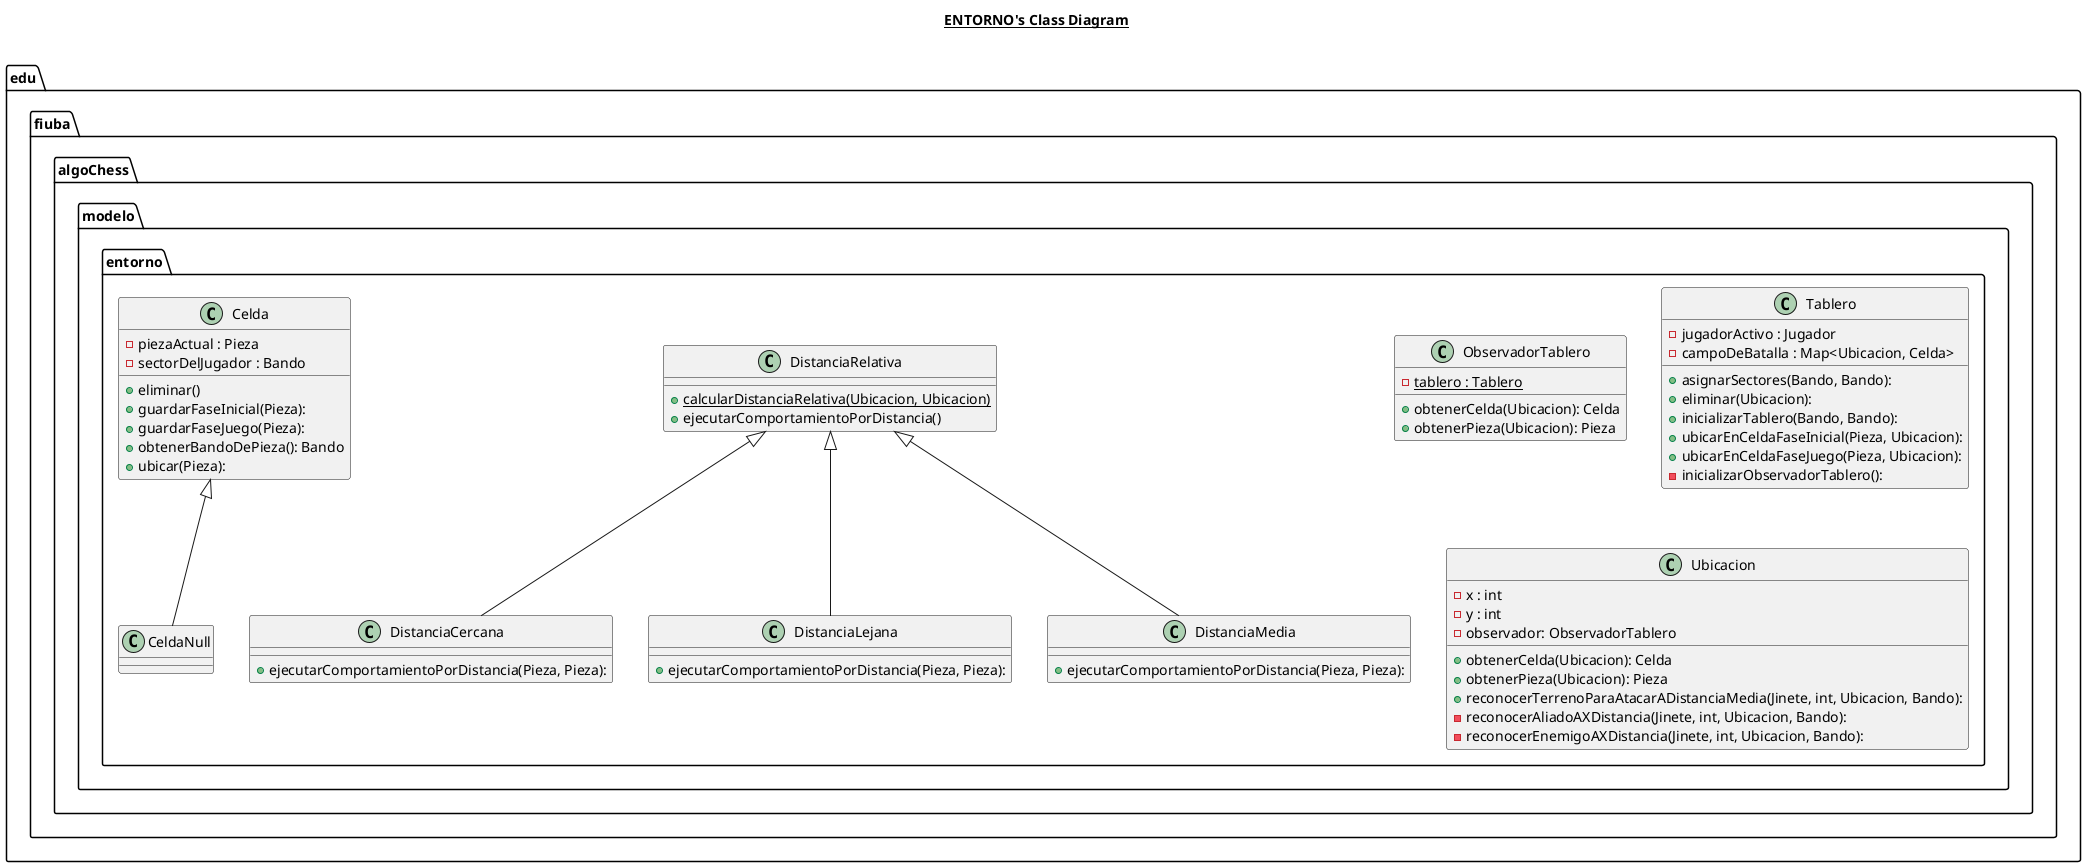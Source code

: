 @startuml

title __ENTORNO's Class Diagram__\n

      class edu.fiuba.algoChess.modelo.entorno.Celda {
          - piezaActual : Pieza
          - sectorDelJugador : Bando
          + eliminar()
          + guardarFaseInicial(Pieza):
          + guardarFaseJuego(Pieza):
          + obtenerBandoDePieza(): Bando
          + ubicar(Pieza):
      }

      class edu.fiuba.algoChess.modelo.entorno.CeldaNull {
      }

      class edu.fiuba.algoChess.modelo.entorno.DistanciaCercana {
          + ejecutarComportamientoPorDistancia(Pieza, Pieza):
      }

      class edu.fiuba.algoChess.modelo.entorno.DistanciaLejana {
          + ejecutarComportamientoPorDistancia(Pieza, Pieza):
      }

      class edu.fiuba.algoChess.modelo.entorno.DistanciaMedia {
          + ejecutarComportamientoPorDistancia(Pieza, Pieza):
      }

      class edu.fiuba.algoChess.modelo.entorno.DistanciaRelativa {
          {static} + calcularDistanciaRelativa(Ubicacion, Ubicacion)
          + ejecutarComportamientoPorDistancia()
      }

      class edu.fiuba.algoChess.modelo.entorno.ObservadorTablero {
          {static} - tablero : Tablero
          + obtenerCelda(Ubicacion): Celda
          + obtenerPieza(Ubicacion): Pieza
      }

      class edu.fiuba.algoChess.modelo.entorno.Tablero {
          - jugadorActivo : Jugador
          - campoDeBatalla : Map<Ubicacion, Celda>
          + asignarSectores(Bando, Bando):
          + eliminar(Ubicacion):
          + inicializarTablero(Bando, Bando):
          + ubicarEnCeldaFaseInicial(Pieza, Ubicacion):
          + ubicarEnCeldaFaseJuego(Pieza, Ubicacion):
          - inicializarObservadorTablero():
      }

      class edu.fiuba.algoChess.modelo.entorno.Ubicacion {
          - x : int
          - y : int
          - observador: ObservadorTablero
          + obtenerCelda(Ubicacion): Celda
          + obtenerPieza(Ubicacion): Pieza
          + reconocerTerrenoParaAtacarADistanciaMedia(Jinete, int, Ubicacion, Bando):
          - reconocerAliadoAXDistancia(Jinete, int, Ubicacion, Bando):
          - reconocerEnemigoAXDistancia(Jinete, int, Ubicacion, Bando):
      }

  edu.fiuba.algoChess.modelo.entorno.CeldaNull -up-|> edu.fiuba.algoChess.modelo.entorno.Celda
  edu.fiuba.algoChess.modelo.entorno.DistanciaCercana -up-|> edu.fiuba.algoChess.modelo.entorno.DistanciaRelativa
  edu.fiuba.algoChess.modelo.entorno.DistanciaLejana -up-|> edu.fiuba.algoChess.modelo.entorno.DistanciaRelativa
  edu.fiuba.algoChess.modelo.entorno.DistanciaMedia -up-|> edu.fiuba.algoChess.modelo.entorno.DistanciaRelativa


@enduml
